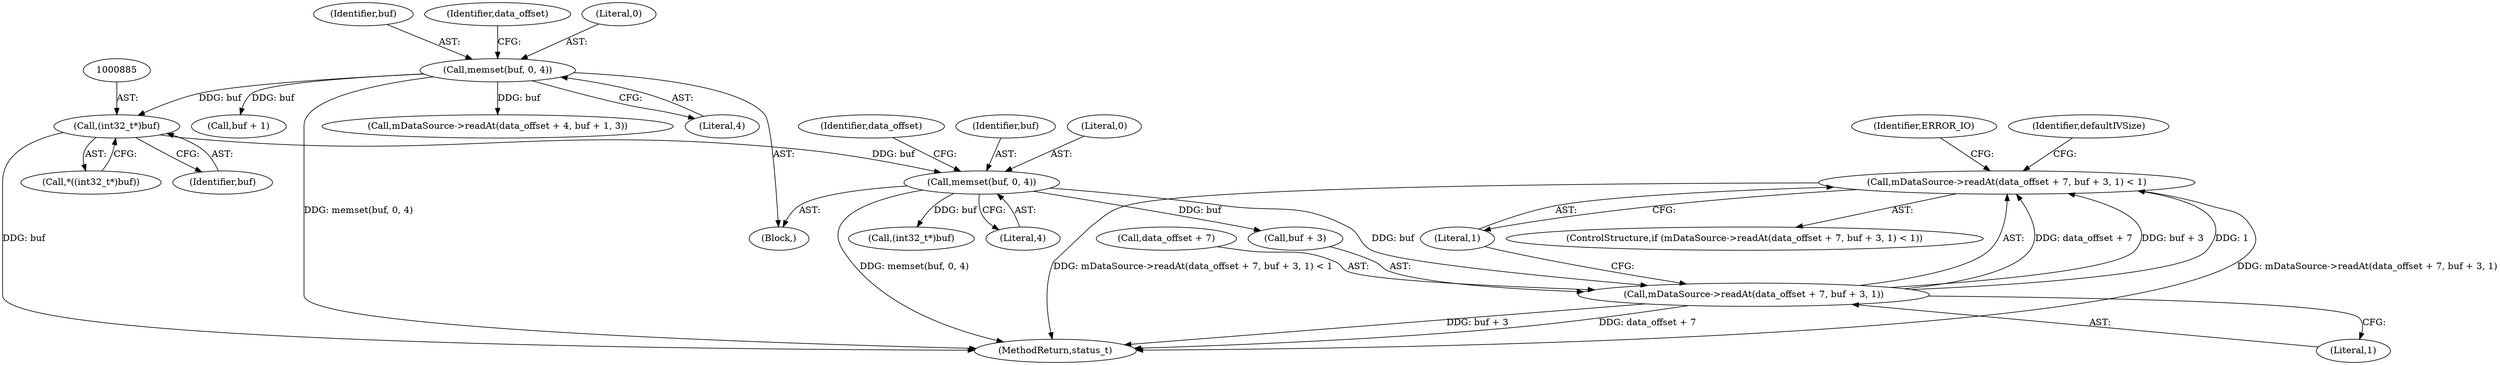 digraph "0_Android_2674a7218eaa3c87f2ee26d26da5b9170e10f859@API" {
"1000899" [label="(Call,mDataSource->readAt(data_offset + 7, buf + 3, 1) < 1)"];
"1000900" [label="(Call,mDataSource->readAt(data_offset + 7, buf + 3, 1))"];
"1000894" [label="(Call,memset(buf, 0, 4))"];
"1000884" [label="(Call,(int32_t*)buf)"];
"1000861" [label="(Call,memset(buf, 0, 4))"];
"1000894" [label="(Call,memset(buf, 0, 4))"];
"1000901" [label="(Call,data_offset + 7)"];
"1000897" [label="(Literal,4)"];
"1000862" [label="(Identifier,buf)"];
"1002927" [label="(MethodReturn,status_t)"];
"1000911" [label="(Identifier,ERROR_IO)"];
"1000900" [label="(Call,mDataSource->readAt(data_offset + 7, buf + 3, 1))"];
"1000883" [label="(Call,*((int32_t*)buf))"];
"1000871" [label="(Call,buf + 1)"];
"1000884" [label="(Call,(int32_t*)buf)"];
"1000898" [label="(ControlStructure,if (mDataSource->readAt(data_offset + 7, buf + 3, 1) < 1))"];
"1000902" [label="(Identifier,data_offset)"];
"1000861" [label="(Call,memset(buf, 0, 4))"];
"1000848" [label="(Block,)"];
"1000907" [label="(Literal,1)"];
"1000895" [label="(Identifier,buf)"];
"1000917" [label="(Call,(int32_t*)buf)"];
"1000867" [label="(Call,mDataSource->readAt(data_offset + 4, buf + 1, 3))"];
"1000904" [label="(Call,buf + 3)"];
"1000864" [label="(Literal,4)"];
"1000869" [label="(Identifier,data_offset)"];
"1000896" [label="(Literal,0)"];
"1000863" [label="(Literal,0)"];
"1000908" [label="(Literal,1)"];
"1000886" [label="(Identifier,buf)"];
"1000899" [label="(Call,mDataSource->readAt(data_offset + 7, buf + 3, 1) < 1)"];
"1000914" [label="(Identifier,defaultIVSize)"];
"1000899" -> "1000898"  [label="AST: "];
"1000899" -> "1000908"  [label="CFG: "];
"1000900" -> "1000899"  [label="AST: "];
"1000908" -> "1000899"  [label="AST: "];
"1000911" -> "1000899"  [label="CFG: "];
"1000914" -> "1000899"  [label="CFG: "];
"1000899" -> "1002927"  [label="DDG: mDataSource->readAt(data_offset + 7, buf + 3, 1) < 1"];
"1000899" -> "1002927"  [label="DDG: mDataSource->readAt(data_offset + 7, buf + 3, 1)"];
"1000900" -> "1000899"  [label="DDG: data_offset + 7"];
"1000900" -> "1000899"  [label="DDG: buf + 3"];
"1000900" -> "1000899"  [label="DDG: 1"];
"1000900" -> "1000907"  [label="CFG: "];
"1000901" -> "1000900"  [label="AST: "];
"1000904" -> "1000900"  [label="AST: "];
"1000907" -> "1000900"  [label="AST: "];
"1000908" -> "1000900"  [label="CFG: "];
"1000900" -> "1002927"  [label="DDG: buf + 3"];
"1000900" -> "1002927"  [label="DDG: data_offset + 7"];
"1000894" -> "1000900"  [label="DDG: buf"];
"1000894" -> "1000848"  [label="AST: "];
"1000894" -> "1000897"  [label="CFG: "];
"1000895" -> "1000894"  [label="AST: "];
"1000896" -> "1000894"  [label="AST: "];
"1000897" -> "1000894"  [label="AST: "];
"1000902" -> "1000894"  [label="CFG: "];
"1000894" -> "1002927"  [label="DDG: memset(buf, 0, 4)"];
"1000884" -> "1000894"  [label="DDG: buf"];
"1000894" -> "1000904"  [label="DDG: buf"];
"1000894" -> "1000917"  [label="DDG: buf"];
"1000884" -> "1000883"  [label="AST: "];
"1000884" -> "1000886"  [label="CFG: "];
"1000885" -> "1000884"  [label="AST: "];
"1000886" -> "1000884"  [label="AST: "];
"1000883" -> "1000884"  [label="CFG: "];
"1000884" -> "1002927"  [label="DDG: buf"];
"1000861" -> "1000884"  [label="DDG: buf"];
"1000861" -> "1000848"  [label="AST: "];
"1000861" -> "1000864"  [label="CFG: "];
"1000862" -> "1000861"  [label="AST: "];
"1000863" -> "1000861"  [label="AST: "];
"1000864" -> "1000861"  [label="AST: "];
"1000869" -> "1000861"  [label="CFG: "];
"1000861" -> "1002927"  [label="DDG: memset(buf, 0, 4)"];
"1000861" -> "1000867"  [label="DDG: buf"];
"1000861" -> "1000871"  [label="DDG: buf"];
}
